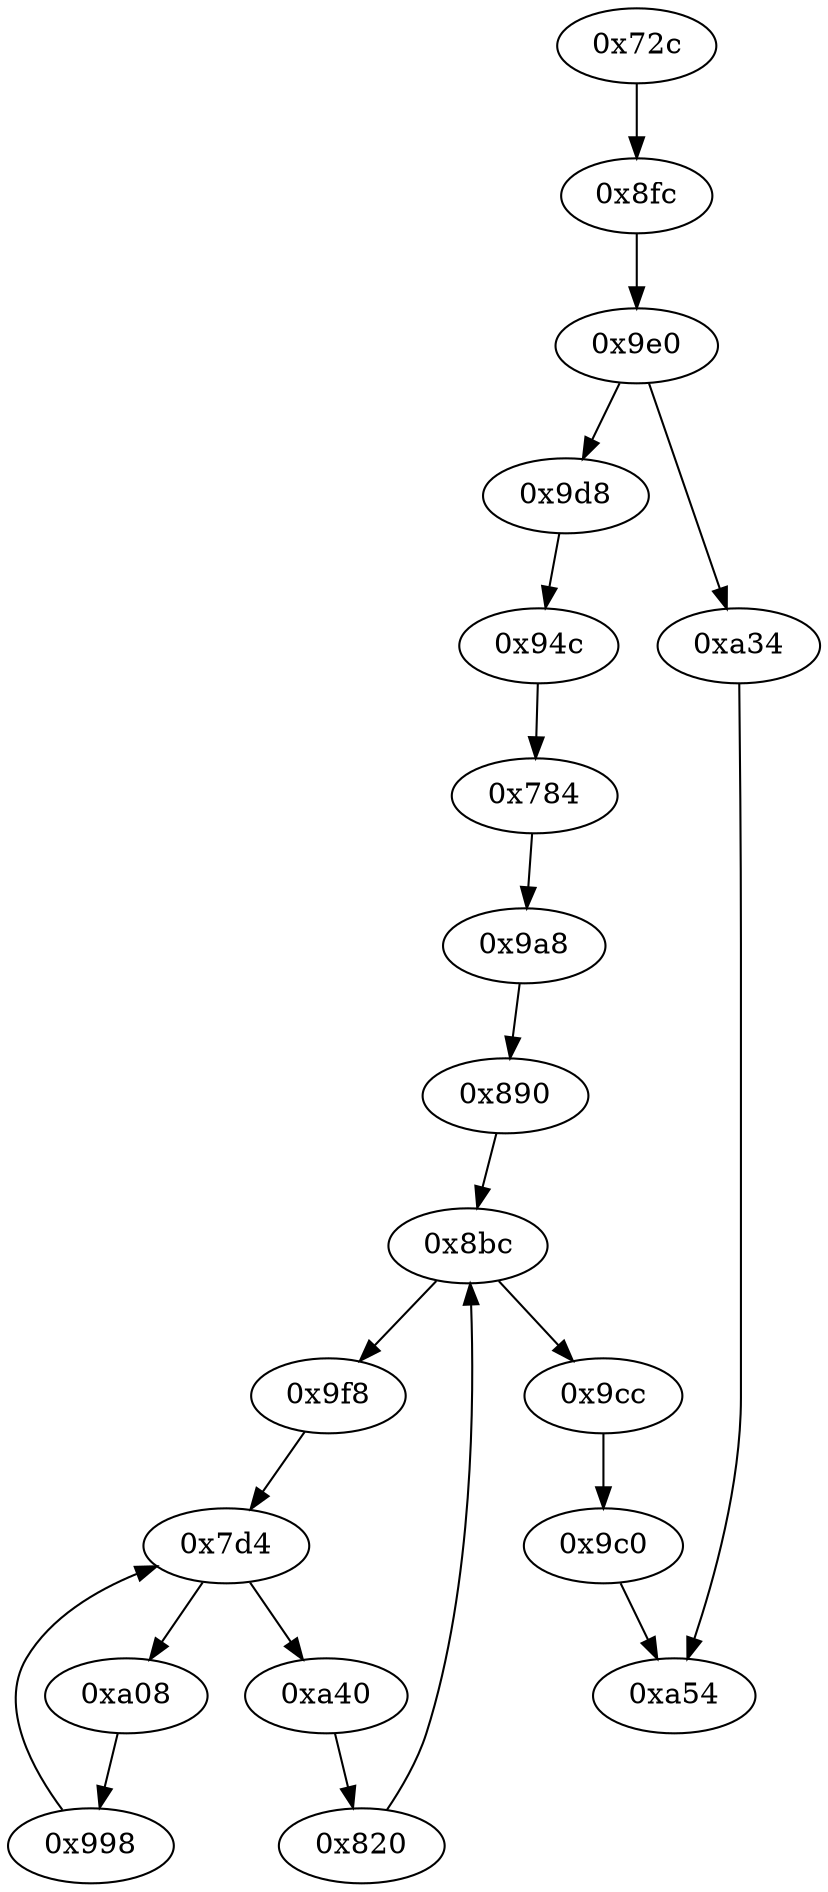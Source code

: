 digraph "" {
	"0x8bc"	 [opcode="[u'ldr', u'str', u'str', u'ldr', u'ldr', u'ldr', u'ldr']"];
	"0x9cc"	 [opcode="[u'ldr', u'ldr', u'b']"];
	"0x8bc" -> "0x9cc";
	"0x9f8"	 [opcode="[u'ldr', u'mov', u'mov', u'b']"];
	"0x8bc" -> "0x9f8";
	"0x820"	 [opcode="[u'ldr', u'add', u'str', u'mov', u'ldr', u'b']"];
	"0x820" -> "0x8bc";
	"0x9c0"	 [opcode="[u'mov', u'mov', u'b']"];
	"0x9cc" -> "0x9c0";
	"0x9e0"	 [opcode="[u'ldrb', u'ldr', u'ldr', u'cmp', u'mov', u'b']"];
	"0x9d8"	 [opcode="[u'ldr', u'b']"];
	"0x9e0" -> "0x9d8";
	"0xa34"	 [opcode="[u'mov', u'mov', u'b']"];
	"0x9e0" -> "0xa34";
	"0x94c"	 [opcode="[u'sub', u'stm', u'str', u'ldr', u'bl', u'mov', u'ldr', u'b']"];
	"0x9d8" -> "0x94c";
	"0x7d4"	 [opcode="[u'str', u'str', u'ldr', u'ldr', u'ldr', u'ldr', u'b']"];
	"0xa08"	 [opcode="[u'ldr', u'ldr', u'bl', u'ldr', u'add', u'str', u'ldr', u'add', u'str', u'ldr', u'b']"];
	"0x7d4" -> "0xa08";
	"0xa40"	 [opcode="[u'mov', u'bl', u'ldr', u'b']"];
	"0x7d4" -> "0xa40";
	"0xa54"	 [opcode="[u'ldr', u'ldr', u'ldr', u'ldr', u'sub', u'mov', u'sub', u'pop']"];
	"0x998"	 [opcode="[u'ldr', u'ldr', u'mov', u'b']"];
	"0xa08" -> "0x998";
	"0x9a8"	 [opcode="[u'ldr', u'ldr', u'ldrb', u'str', u'ldr', u'b']"];
	"0x890"	 [opcode="[u'mov', u'mov', u'str', u'mov', u'b']"];
	"0x9a8" -> "0x890";
	"0x784"	 [opcode="[u'ldr', u'ldm']"];
	"0x784" -> "0x9a8";
	"0xa40" -> "0x820";
	"0x9f8" -> "0x7d4";
	"0x998" -> "0x7d4";
	"0x8fc"	 [opcode="[u'ldr', u'cmp', u'mov', u'mov', u'strb', u'ldr', u'b']"];
	"0x8fc" -> "0x9e0";
	"0x9c0" -> "0xa54";
	"0x94c" -> "0x784";
	"0xa34" -> "0xa54";
	"0x72c"	 [opcode="[u'push', u'add', u'sub', u'str', u'ldr', u'str', u'ldr', u'ldr', u'add', u'ldr', u'str', u'ldr', u'ldr', u'ldr', u'ldr', u'str', \
u'str', u'b']"];
	"0x72c" -> "0x8fc";
	"0x890" -> "0x8bc";
}
